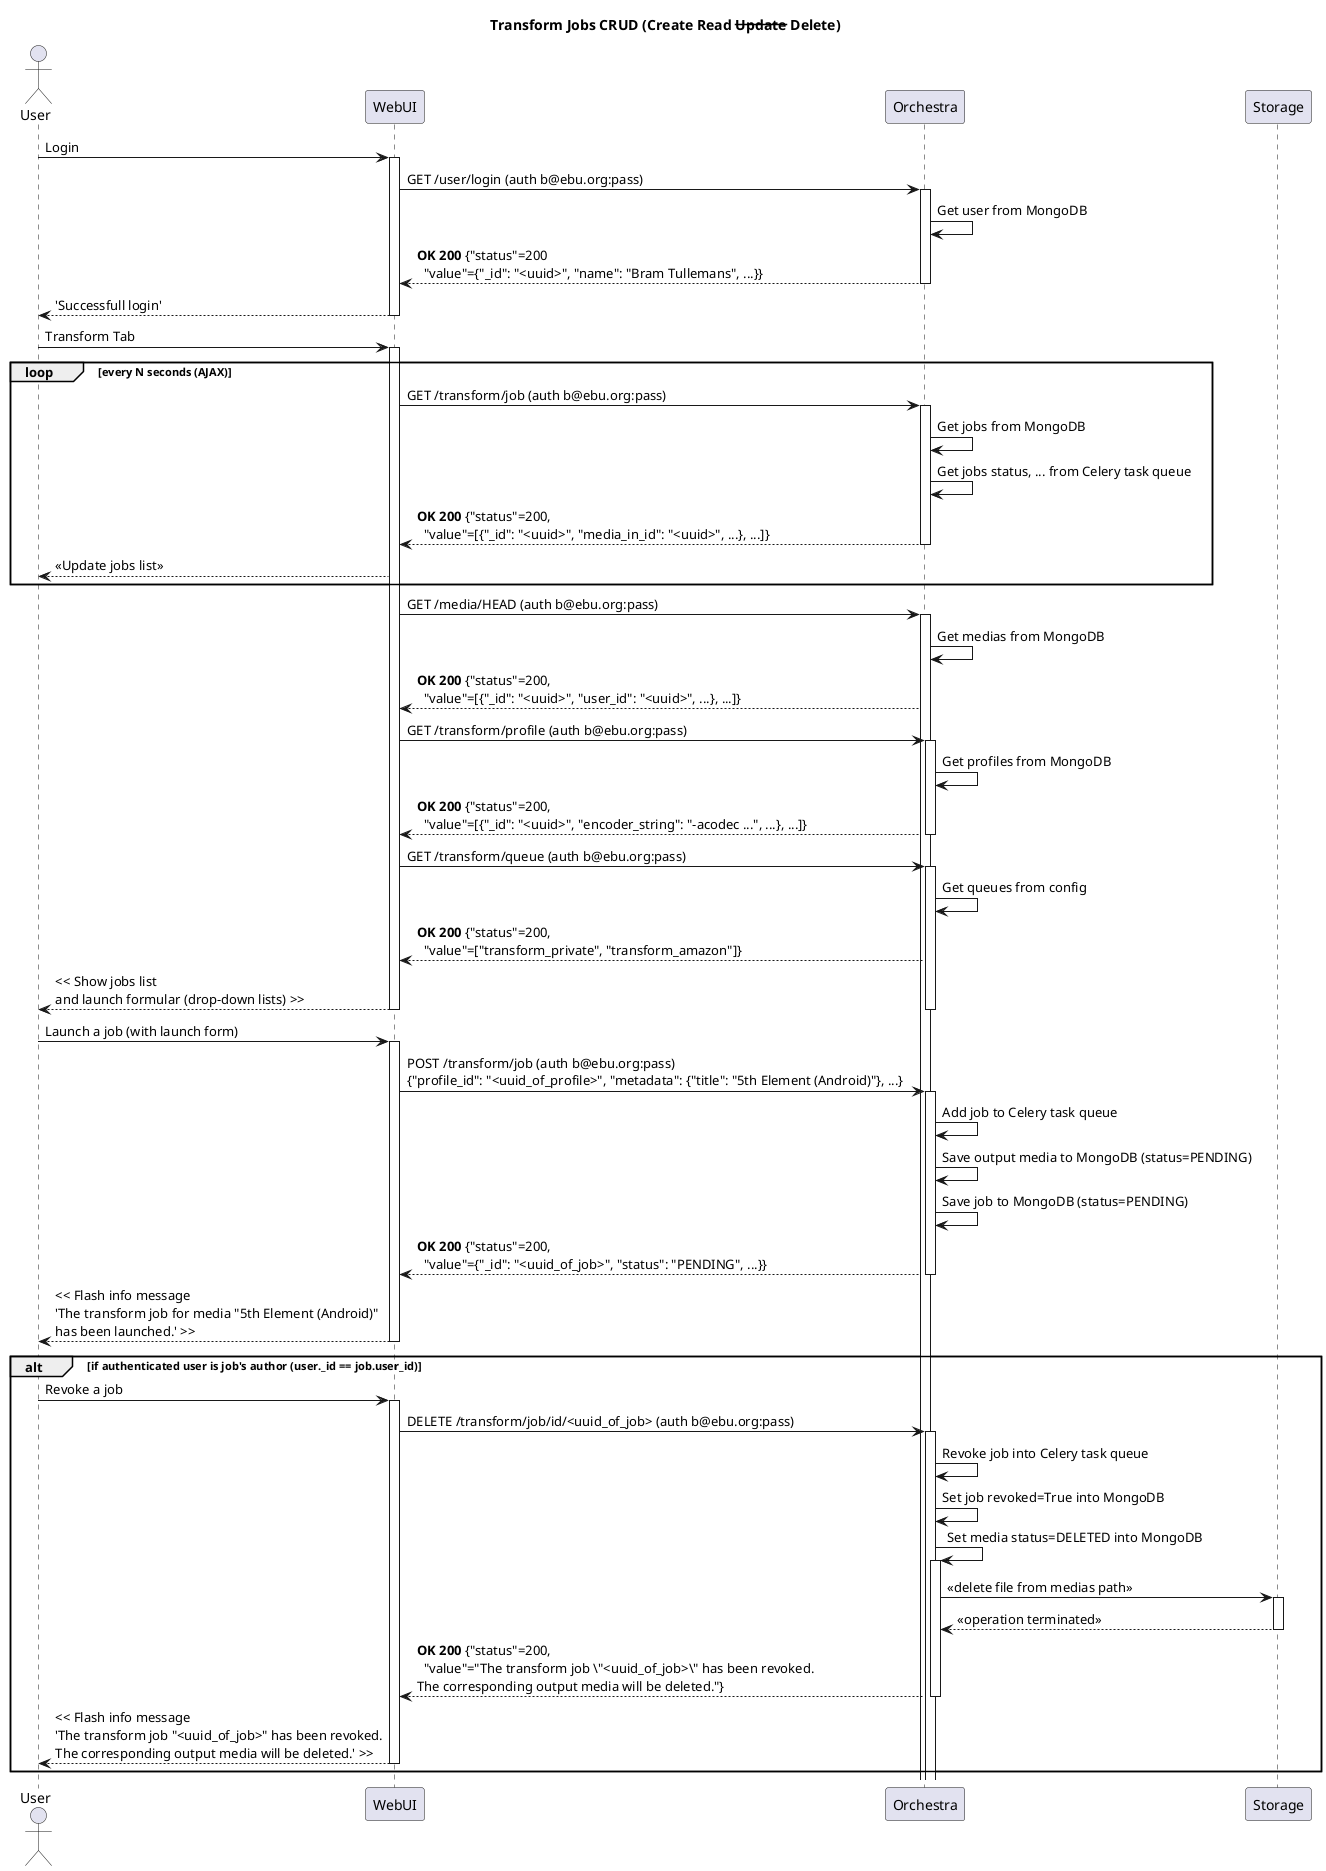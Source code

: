 @startuml

' skin BlueModern

title Transform Jobs CRUD (Create Read <s>Update</s> Delete)

actor User
participant "WebUI" as W
participant "Orchestra" as O
participant "Storage" as S
'participant "Transform" as T
'participant "Publisher" as P

User -> W: Login
activate W
W -> O: GET /user/login (auth b@ebu.org:pass)
activate O
O -> O: Get user from MongoDB
O --> W: <b>OK 200</b> {"status"=200\n  "value"={"_id": "<uuid>", "name": "Bram Tullemans", ...}}
deactivate O
W --> User: 'Successfull login'
deactivate W

User -> W: Transform Tab
activate W
loop every N seconds (AJAX)
    W -> O: GET /transform/job (auth b@ebu.org:pass)
    activate O
    O -> O: Get jobs from MongoDB
    O -> O: Get jobs status, ... from Celery task queue
    O --> W: <b>OK 200</b> {"status"=200,\n  "value"=[{"_id": "<uuid>", "media_in_id": "<uuid>", ...}, ...]}
    deactivate O
    W --> User: << Update jobs list >>
end
W -> O: GET /media/HEAD (auth b@ebu.org:pass)
activate O
O -> O: Get medias from MongoDB
O --> W: <b>OK 200</b> {"status"=200,\n  "value"=[{"_id": "<uuid>", "user_id": "<uuid>", ...}, ...]}
W -> O: GET /transform/profile (auth b@ebu.org:pass)
activate O
O -> O: Get profiles from MongoDB
O --> W: <b>OK 200</b> {"status"=200,\n  "value"=[{"_id": "<uuid>", "encoder_string": "-acodec ...", ...}, ...]}
deactivate O
W -> O: GET /transform/queue (auth b@ebu.org:pass)
activate O
O -> O: Get queues from config
O --> W: <b>OK 200</b> {"status"=200,\n  "value"=["transform_private", "transform_amazon"]}
W --> User: << Show jobs list\nand launch formular (drop-down lists) >>
deactivate O
deactivate W

User -> W: Launch a job (with launch form)
activate W
W -> O: POST /transform/job (auth b@ebu.org:pass)\n{"profile_id": "<uuid_of_profile>", "metadata": {"title": "5th Element (Android)"}, ...}
activate O
O -> O: Add job to Celery task queue
O -> O: Save output media to MongoDB (status=PENDING)
O -> O: Save job to MongoDB (status=PENDING)
O --> W: <b>OK 200</b> {"status"=200,\n  "value"={"_id": "<uuid_of_job>", "status": "PENDING", ...}}
deactivate O
W --> User: << Flash info message\n'The transform job for media "5th Element (Android)"\nhas been launched.' >>
deactivate W

alt if authenticated user is job's author (user._id == job.user_id)
    User -> W: Revoke a job
    activate W
    W -> O: DELETE /transform/job/id/<uuid_of_job> (auth b@ebu.org:pass)
    activate O
    O -> O: Revoke job into Celery task queue
    O -> O: Set job revoked=True into MongoDB
    O -> O: Set media status=DELETED into MongoDB
    activate O
    O -> S: << delete file from medias path >>
    activate S
    S --> O: << operation terminated >>
    deactivate S
    O --> W: <b>OK 200</b> {"status"=200,\n  "value"="The transform job \\"<uuid_of_job>\\" has been revoked.\nThe corresponding output media will be deleted."}
    deactivate O
    W --> User: << Flash info message\n'The transform job "<uuid_of_job>" has been revoked.\nThe corresponding output media will be deleted.' >>
    deactivate W
end
@enduml
